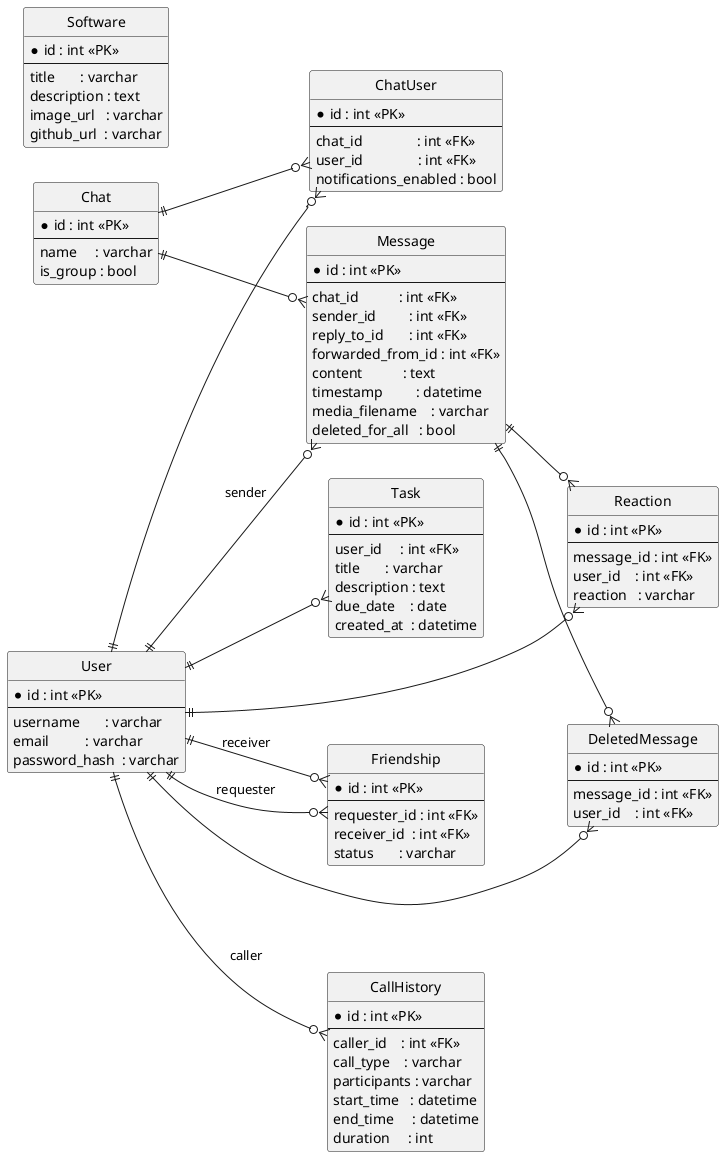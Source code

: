 @startuml teamforge_erd
' Crow’s Foot Notation
hide circle
left to right direction

entity "User" as user {
  * id : int <<PK>>
  --
  username       : varchar
  email          : varchar
  password_hash  : varchar
}

entity "Chat" as chat {
  * id : int <<PK>>
  --
  name     : varchar
  is_group : bool
}

entity "ChatUser" as chat_user {
  * id : int <<PK>>
  --
  chat_id               : int <<FK>>
  user_id               : int <<FK>>
  notifications_enabled : bool
}

entity "Message" as message {
  * id : int <<PK>>
  --
  chat_id           : int <<FK>>
  sender_id         : int <<FK>>
  reply_to_id       : int <<FK>>
  forwarded_from_id : int <<FK>>
  content           : text
  timestamp         : datetime
  media_filename    : varchar
  deleted_for_all   : bool
}

entity "Reaction" as reaction {
  * id : int <<PK>>
  --
  message_id : int <<FK>>
  user_id    : int <<FK>>
  reaction   : varchar
}

entity "DeletedMessage" as del_msg {
  * id : int <<PK>>
  --
  message_id : int <<FK>>
  user_id    : int <<FK>>
}

entity "Friendship" as friendship {
  * id : int <<PK>>
  --
  requester_id : int <<FK>>
  receiver_id  : int <<FK>>
  status       : varchar
}

entity "CallHistory" as call_hist {
  * id : int <<PK>>
  --
  caller_id    : int <<FK>>
  call_type    : varchar
  participants : varchar
  start_time   : datetime
  end_time     : datetime
  duration     : int
}

entity "Task" as task {
  * id : int <<PK>>
  --
  user_id     : int <<FK>>
  title       : varchar
  description : text
  due_date    : date
  created_at  : datetime
}

entity "Software" as software {
  * id : int <<PK>>
  --
  title       : varchar
  description : text
  image_url   : varchar
  github_url  : varchar
}


user ||--o{ chat_user
chat ||--o{ chat_user

chat   ||--o{ message
user   ||--o{ message : sender


user   ||--o{ reaction
message ||--o{ reaction

user   ||--o{ del_msg
message ||--o{ del_msg

user ||--o{ friendship : requester
user ||--o{ friendship : receiver

user ||--o{ call_hist : caller

user ||--o{ task
@enduml
